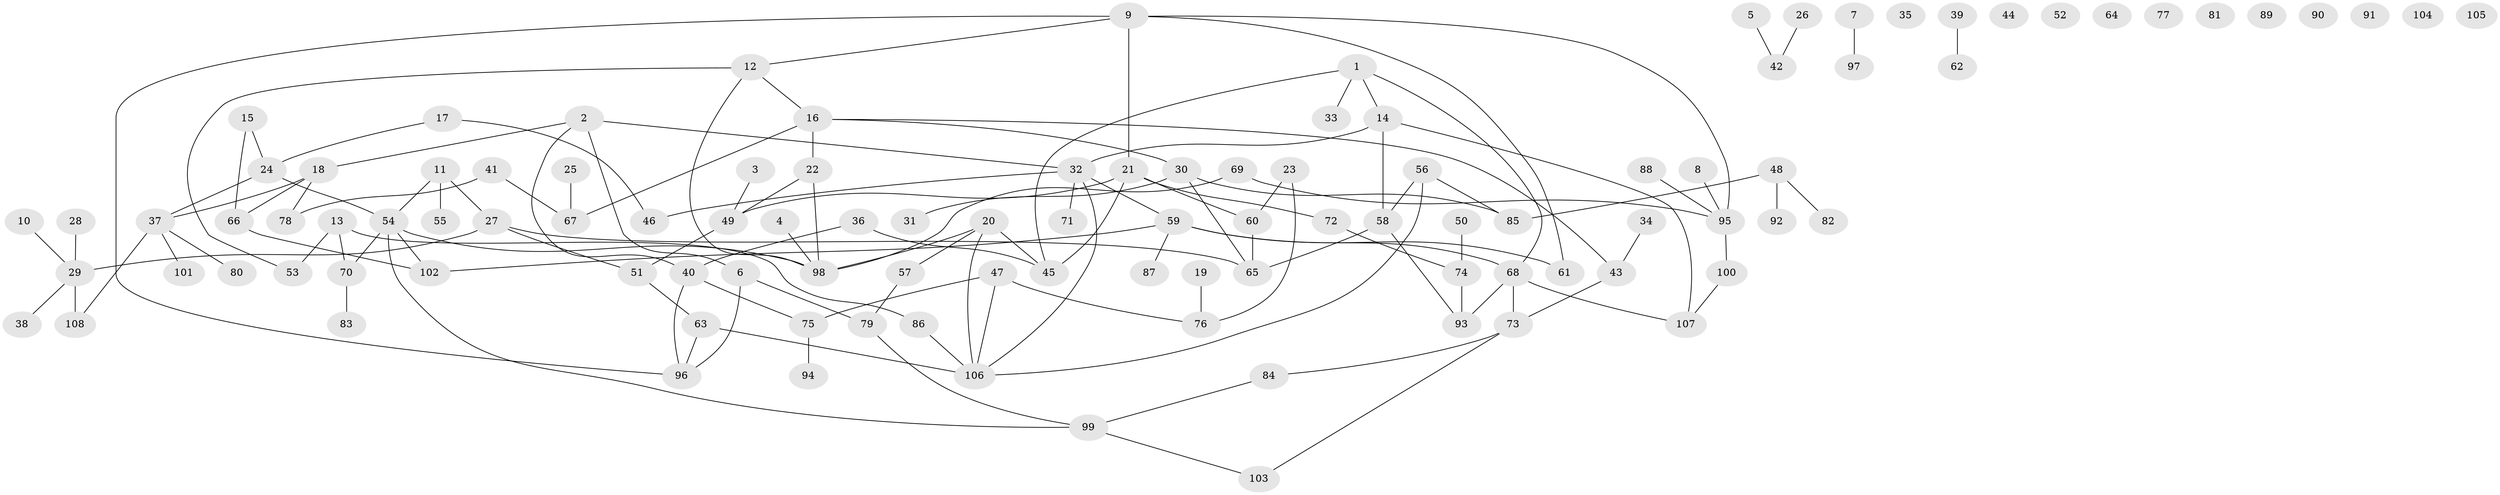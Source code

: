 // coarse degree distribution, {8: 0.018518518518518517, 12: 0.037037037037037035, 1: 0.2777777777777778, 2: 0.07407407407407407, 0: 0.24074074074074073, 4: 0.1111111111111111, 7: 0.07407407407407407, 3: 0.09259259259259259, 6: 0.037037037037037035, 5: 0.037037037037037035}
// Generated by graph-tools (version 1.1) at 2025/54/03/05/25 16:54:46]
// undirected, 108 vertices, 131 edges
graph export_dot {
graph [start="1"]
  node [color=gray90,style=filled];
  1;
  2;
  3;
  4;
  5;
  6;
  7;
  8;
  9;
  10;
  11;
  12;
  13;
  14;
  15;
  16;
  17;
  18;
  19;
  20;
  21;
  22;
  23;
  24;
  25;
  26;
  27;
  28;
  29;
  30;
  31;
  32;
  33;
  34;
  35;
  36;
  37;
  38;
  39;
  40;
  41;
  42;
  43;
  44;
  45;
  46;
  47;
  48;
  49;
  50;
  51;
  52;
  53;
  54;
  55;
  56;
  57;
  58;
  59;
  60;
  61;
  62;
  63;
  64;
  65;
  66;
  67;
  68;
  69;
  70;
  71;
  72;
  73;
  74;
  75;
  76;
  77;
  78;
  79;
  80;
  81;
  82;
  83;
  84;
  85;
  86;
  87;
  88;
  89;
  90;
  91;
  92;
  93;
  94;
  95;
  96;
  97;
  98;
  99;
  100;
  101;
  102;
  103;
  104;
  105;
  106;
  107;
  108;
  1 -- 14;
  1 -- 33;
  1 -- 45;
  1 -- 68;
  2 -- 6;
  2 -- 18;
  2 -- 32;
  2 -- 40;
  3 -- 49;
  4 -- 98;
  5 -- 42;
  6 -- 79;
  6 -- 96;
  7 -- 97;
  8 -- 95;
  9 -- 12;
  9 -- 21;
  9 -- 61;
  9 -- 95;
  9 -- 96;
  10 -- 29;
  11 -- 27;
  11 -- 54;
  11 -- 55;
  12 -- 16;
  12 -- 53;
  12 -- 98;
  13 -- 53;
  13 -- 70;
  13 -- 86;
  14 -- 32;
  14 -- 58;
  14 -- 107;
  15 -- 24;
  15 -- 66;
  16 -- 22;
  16 -- 30;
  16 -- 43;
  16 -- 67;
  17 -- 24;
  17 -- 46;
  18 -- 37;
  18 -- 66;
  18 -- 78;
  19 -- 76;
  20 -- 45;
  20 -- 57;
  20 -- 98;
  20 -- 106;
  21 -- 45;
  21 -- 49;
  21 -- 60;
  21 -- 72;
  22 -- 49;
  22 -- 98;
  23 -- 60;
  23 -- 76;
  24 -- 37;
  24 -- 54;
  25 -- 67;
  26 -- 42;
  27 -- 29;
  27 -- 51;
  27 -- 65;
  28 -- 29;
  29 -- 38;
  29 -- 108;
  30 -- 31;
  30 -- 65;
  30 -- 85;
  32 -- 46;
  32 -- 59;
  32 -- 71;
  32 -- 106;
  34 -- 43;
  36 -- 40;
  36 -- 45;
  37 -- 80;
  37 -- 101;
  37 -- 108;
  39 -- 62;
  40 -- 75;
  40 -- 96;
  41 -- 67;
  41 -- 78;
  43 -- 73;
  47 -- 75;
  47 -- 76;
  47 -- 106;
  48 -- 82;
  48 -- 85;
  48 -- 92;
  49 -- 51;
  50 -- 74;
  51 -- 63;
  54 -- 70;
  54 -- 98;
  54 -- 99;
  54 -- 102;
  56 -- 58;
  56 -- 85;
  56 -- 106;
  57 -- 79;
  58 -- 65;
  58 -- 93;
  59 -- 61;
  59 -- 68;
  59 -- 87;
  59 -- 102;
  60 -- 65;
  63 -- 96;
  63 -- 106;
  66 -- 102;
  68 -- 73;
  68 -- 93;
  68 -- 107;
  69 -- 95;
  69 -- 98;
  70 -- 83;
  72 -- 74;
  73 -- 84;
  73 -- 103;
  74 -- 93;
  75 -- 94;
  79 -- 99;
  84 -- 99;
  86 -- 106;
  88 -- 95;
  95 -- 100;
  99 -- 103;
  100 -- 107;
}
